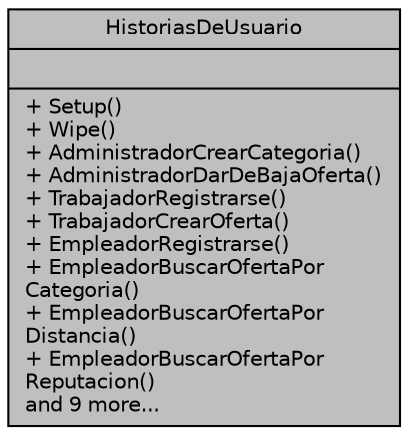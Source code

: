 digraph "HistoriasDeUsuario"
{
 // INTERACTIVE_SVG=YES
 // LATEX_PDF_SIZE
  edge [fontname="Helvetica",fontsize="10",labelfontname="Helvetica",labelfontsize="10"];
  node [fontname="Helvetica",fontsize="10",shape=record];
  Node1 [label="{HistoriasDeUsuario\n||+ Setup()\l+ Wipe()\l+ AdministradorCrearCategoria()\l+ AdministradorDarDeBajaOferta()\l+ TrabajadorRegistrarse()\l+ TrabajadorCrearOferta()\l+ EmpleadorRegistrarse()\l+ EmpleadorBuscarOfertaPor\lCategoria()\l+ EmpleadorBuscarOfertaPor\lDistancia()\l+ EmpleadorBuscarOfertaPor\lReputacion()\land 9 more...\l}",height=0.2,width=0.4,color="black", fillcolor="grey75", style="filled", fontcolor="black",tooltip="Tests de los escenarios (casos de usuario) dados"];
}

